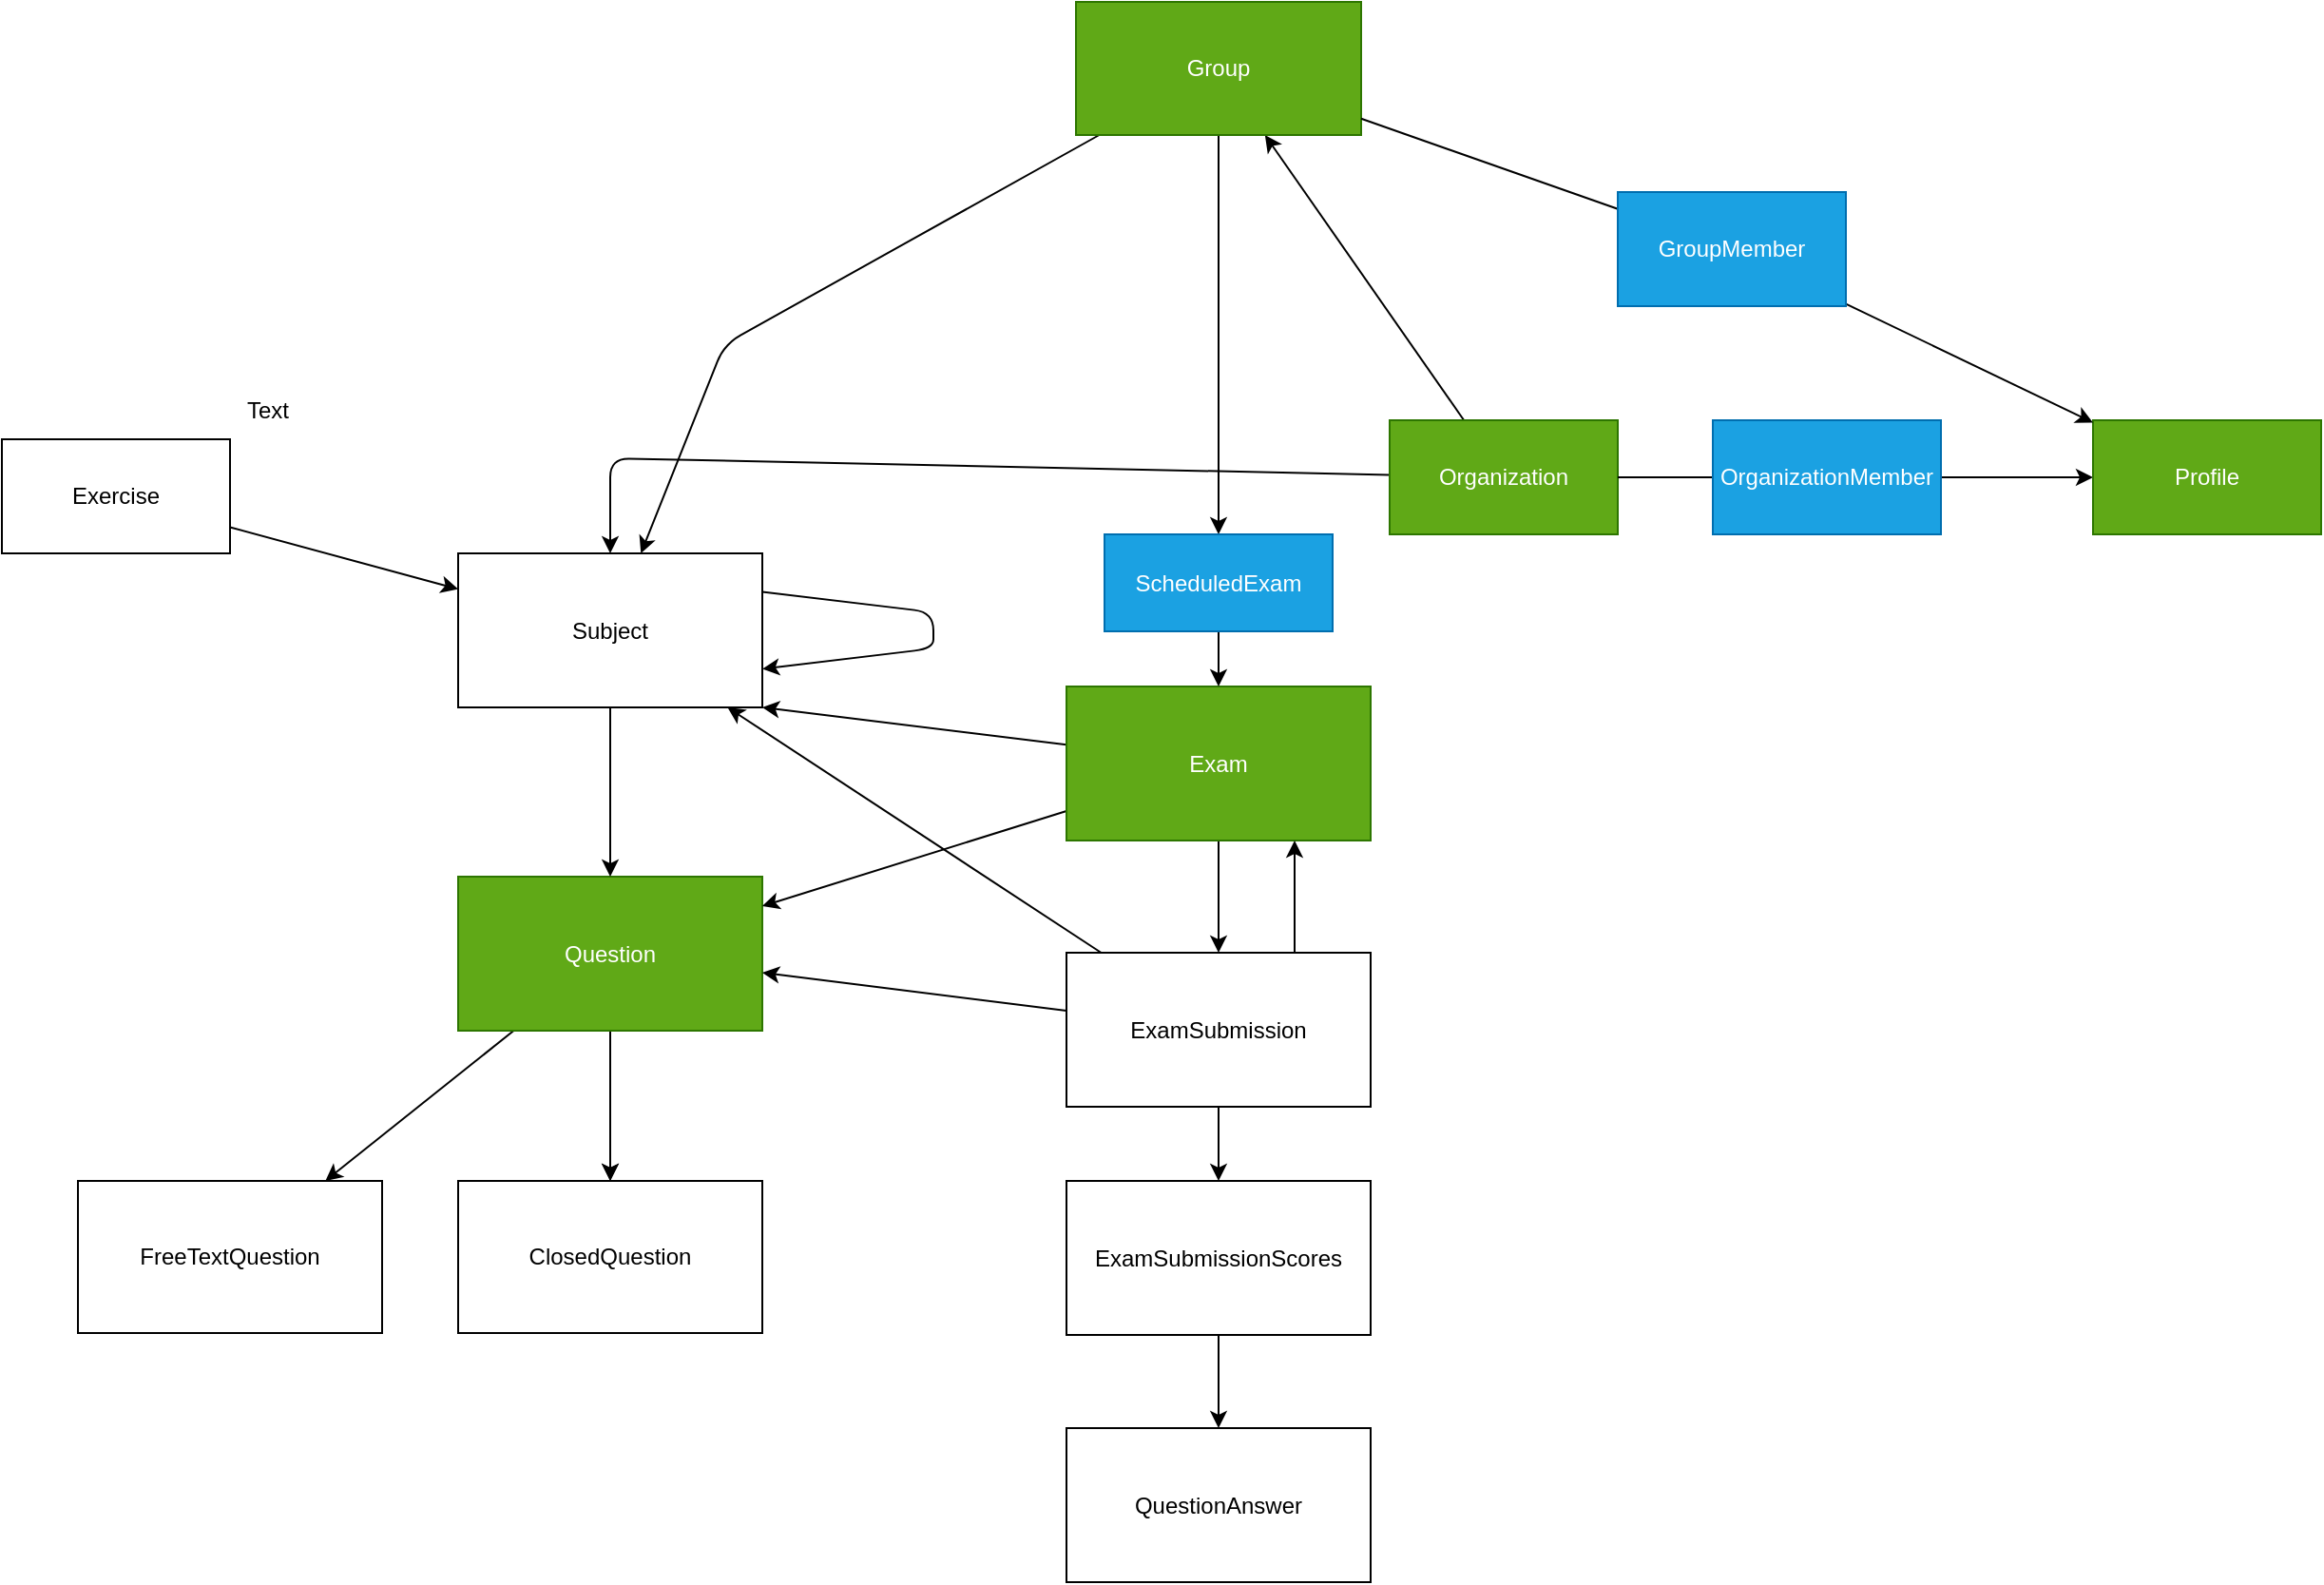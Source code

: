 <mxfile>
    <diagram id="0IL5JWg-hM4p4ADeXcOx" name="Page-1">
        <mxGraphModel dx="658" dy="843" grid="1" gridSize="10" guides="1" tooltips="1" connect="1" arrows="1" fold="1" page="0" pageScale="1" pageWidth="850" pageHeight="1100" math="0" shadow="0">
            <root>
                <mxCell id="0"/>
                <mxCell id="1" parent="0"/>
                <mxCell id="4" value="" style="edgeStyle=none;html=1;" parent="1" source="2" target="3" edge="1">
                    <mxGeometry relative="1" as="geometry"/>
                </mxCell>
                <mxCell id="5" value="" style="edgeStyle=none;html=1;" parent="1" source="2" target="3" edge="1">
                    <mxGeometry relative="1" as="geometry"/>
                </mxCell>
                <mxCell id="14" style="edgeStyle=none;html=1;" parent="1" source="2" target="12" edge="1">
                    <mxGeometry relative="1" as="geometry"/>
                </mxCell>
                <mxCell id="2" value="Question" style="rounded=0;whiteSpace=wrap;html=1;fillColor=#60a917;fontColor=#ffffff;strokeColor=#2D7600;" parent="1" vertex="1">
                    <mxGeometry x="80" y="160" width="160" height="81" as="geometry"/>
                </mxCell>
                <mxCell id="3" value="ClosedQuestion" style="rounded=0;whiteSpace=wrap;html=1;" parent="1" vertex="1">
                    <mxGeometry x="80" y="320" width="160" height="80" as="geometry"/>
                </mxCell>
                <mxCell id="12" value="FreeTextQuestion" style="rounded=0;whiteSpace=wrap;html=1;" parent="1" vertex="1">
                    <mxGeometry x="-120" y="320" width="160" height="80" as="geometry"/>
                </mxCell>
                <mxCell id="16" style="edgeStyle=none;html=1;" parent="1" source="15" target="2" edge="1">
                    <mxGeometry relative="1" as="geometry"/>
                </mxCell>
                <mxCell id="15" value="Subject" style="rounded=0;whiteSpace=wrap;html=1;" parent="1" vertex="1">
                    <mxGeometry x="80" y="-10" width="160" height="81" as="geometry"/>
                </mxCell>
                <mxCell id="17" style="edgeStyle=none;html=1;entryX=1;entryY=0.75;entryDx=0;entryDy=0;exitX=1;exitY=0.25;exitDx=0;exitDy=0;" parent="1" source="15" target="15" edge="1">
                    <mxGeometry relative="1" as="geometry">
                        <Array as="points">
                            <mxPoint x="330" y="21"/>
                            <mxPoint x="330" y="40"/>
                        </Array>
                    </mxGeometry>
                </mxCell>
                <mxCell id="21" style="edgeStyle=none;html=1;entryX=0.5;entryY=0;entryDx=0;entryDy=0;" parent="1" source="19" target="15" edge="1">
                    <mxGeometry relative="1" as="geometry">
                        <Array as="points">
                            <mxPoint x="160" y="-60"/>
                        </Array>
                    </mxGeometry>
                </mxCell>
                <mxCell id="24" style="edgeStyle=none;html=1;" parent="1" source="19" target="23" edge="1">
                    <mxGeometry relative="1" as="geometry"/>
                </mxCell>
                <mxCell id="25" style="edgeStyle=none;html=1;startArrow=none;" parent="1" source="48" target="20" edge="1">
                    <mxGeometry relative="1" as="geometry"/>
                </mxCell>
                <mxCell id="19" value="Organization" style="rounded=0;whiteSpace=wrap;html=1;fillColor=#60a917;strokeColor=#2D7600;fontColor=#ffffff;" parent="1" vertex="1">
                    <mxGeometry x="570" y="-80" width="120" height="60" as="geometry"/>
                </mxCell>
                <mxCell id="20" value="Profile" style="rounded=0;whiteSpace=wrap;html=1;fillColor=#60a917;strokeColor=#2D7600;fontColor=#ffffff;" parent="1" vertex="1">
                    <mxGeometry x="940" y="-80" width="120" height="60" as="geometry"/>
                </mxCell>
                <mxCell id="26" style="edgeStyle=none;html=1;startArrow=none;" parent="1" source="50" target="20" edge="1">
                    <mxGeometry relative="1" as="geometry"/>
                </mxCell>
                <mxCell id="46" style="edgeStyle=none;html=1;" parent="1" source="23" target="41" edge="1">
                    <mxGeometry relative="1" as="geometry"/>
                </mxCell>
                <mxCell id="47" style="edgeStyle=none;html=1;" parent="1" source="23" target="15" edge="1">
                    <mxGeometry relative="1" as="geometry">
                        <Array as="points">
                            <mxPoint x="220" y="-120"/>
                        </Array>
                    </mxGeometry>
                </mxCell>
                <mxCell id="23" value="Group" style="rounded=0;whiteSpace=wrap;html=1;fillColor=#60a917;fontColor=#ffffff;strokeColor=#2D7600;" parent="1" vertex="1">
                    <mxGeometry x="405" y="-300" width="150" height="70" as="geometry"/>
                </mxCell>
                <mxCell id="28" style="edgeStyle=none;html=1;entryX=1;entryY=1;entryDx=0;entryDy=0;" parent="1" source="27" target="15" edge="1">
                    <mxGeometry relative="1" as="geometry"/>
                </mxCell>
                <mxCell id="29" style="edgeStyle=none;html=1;" parent="1" source="27" target="2" edge="1">
                    <mxGeometry relative="1" as="geometry"/>
                </mxCell>
                <mxCell id="31" style="edgeStyle=none;html=1;" parent="1" source="27" target="30" edge="1">
                    <mxGeometry relative="1" as="geometry"/>
                </mxCell>
                <mxCell id="27" value="Exam" style="rounded=0;whiteSpace=wrap;html=1;fillColor=#60a917;fontColor=#ffffff;strokeColor=#2D7600;" parent="1" vertex="1">
                    <mxGeometry x="400" y="60" width="160" height="81" as="geometry"/>
                </mxCell>
                <mxCell id="32" style="edgeStyle=none;html=1;exitX=0.75;exitY=0;exitDx=0;exitDy=0;entryX=0.75;entryY=1;entryDx=0;entryDy=0;" parent="1" source="30" target="27" edge="1">
                    <mxGeometry relative="1" as="geometry"/>
                </mxCell>
                <mxCell id="34" style="edgeStyle=none;html=1;" parent="1" source="30" target="2" edge="1">
                    <mxGeometry relative="1" as="geometry"/>
                </mxCell>
                <mxCell id="35" style="edgeStyle=none;html=1;" parent="1" source="30" target="15" edge="1">
                    <mxGeometry relative="1" as="geometry"/>
                </mxCell>
                <mxCell id="39" value="" style="edgeStyle=none;html=1;" parent="1" source="30" target="33" edge="1">
                    <mxGeometry relative="1" as="geometry"/>
                </mxCell>
                <mxCell id="30" value="ExamSubmission" style="rounded=0;whiteSpace=wrap;html=1;" parent="1" vertex="1">
                    <mxGeometry x="400" y="200" width="160" height="81" as="geometry"/>
                </mxCell>
                <mxCell id="38" value="" style="edgeStyle=none;html=1;" parent="1" source="33" target="37" edge="1">
                    <mxGeometry relative="1" as="geometry"/>
                </mxCell>
                <mxCell id="33" value="ExamSubmissionScores" style="rounded=0;whiteSpace=wrap;html=1;" parent="1" vertex="1">
                    <mxGeometry x="400" y="320" width="160" height="81" as="geometry"/>
                </mxCell>
                <mxCell id="37" value="QuestionAnswer" style="rounded=0;whiteSpace=wrap;html=1;" parent="1" vertex="1">
                    <mxGeometry x="400" y="450" width="160" height="81" as="geometry"/>
                </mxCell>
                <mxCell id="43" style="edgeStyle=none;html=1;" parent="1" source="41" target="27" edge="1">
                    <mxGeometry relative="1" as="geometry"/>
                </mxCell>
                <mxCell id="41" value="ScheduledExam" style="rounded=0;whiteSpace=wrap;html=1;fillColor=#1ba1e2;fontColor=#ffffff;strokeColor=#006EAF;" parent="1" vertex="1">
                    <mxGeometry x="420" y="-20" width="120" height="51" as="geometry"/>
                </mxCell>
                <mxCell id="45" style="edgeStyle=none;html=1;" parent="1" source="44" target="15" edge="1">
                    <mxGeometry relative="1" as="geometry"/>
                </mxCell>
                <mxCell id="44" value="Exercise" style="rounded=0;whiteSpace=wrap;html=1;" parent="1" vertex="1">
                    <mxGeometry x="-160" y="-70" width="120" height="60" as="geometry"/>
                </mxCell>
                <mxCell id="49" value="" style="edgeStyle=none;html=1;endArrow=none;" parent="1" source="19" target="48" edge="1">
                    <mxGeometry relative="1" as="geometry">
                        <mxPoint x="690" y="-58.378" as="sourcePoint"/>
                        <mxPoint x="940" y="-51.622" as="targetPoint"/>
                    </mxGeometry>
                </mxCell>
                <mxCell id="48" value="OrganizationMember" style="rounded=0;whiteSpace=wrap;html=1;fillColor=#1ba1e2;strokeColor=#006EAF;fontColor=#ffffff;" parent="1" vertex="1">
                    <mxGeometry x="740" y="-80" width="120" height="60" as="geometry"/>
                </mxCell>
                <mxCell id="51" value="" style="edgeStyle=none;html=1;endArrow=none;" parent="1" source="23" target="50" edge="1">
                    <mxGeometry relative="1" as="geometry">
                        <mxPoint x="555" y="-233.99" as="sourcePoint"/>
                        <mxPoint x="940" y="-74.808" as="targetPoint"/>
                    </mxGeometry>
                </mxCell>
                <mxCell id="50" value="GroupMember" style="rounded=0;whiteSpace=wrap;html=1;fillColor=#1ba1e2;strokeColor=#006EAF;fontColor=#ffffff;" parent="1" vertex="1">
                    <mxGeometry x="690" y="-200" width="120" height="60" as="geometry"/>
                </mxCell>
                <mxCell id="52" value="Text" style="text;strokeColor=none;align=center;fillColor=none;html=1;verticalAlign=middle;whiteSpace=wrap;rounded=0;" vertex="1" parent="1">
                    <mxGeometry x="-50" y="-100" width="60" height="30" as="geometry"/>
                </mxCell>
            </root>
        </mxGraphModel>
    </diagram>
</mxfile>